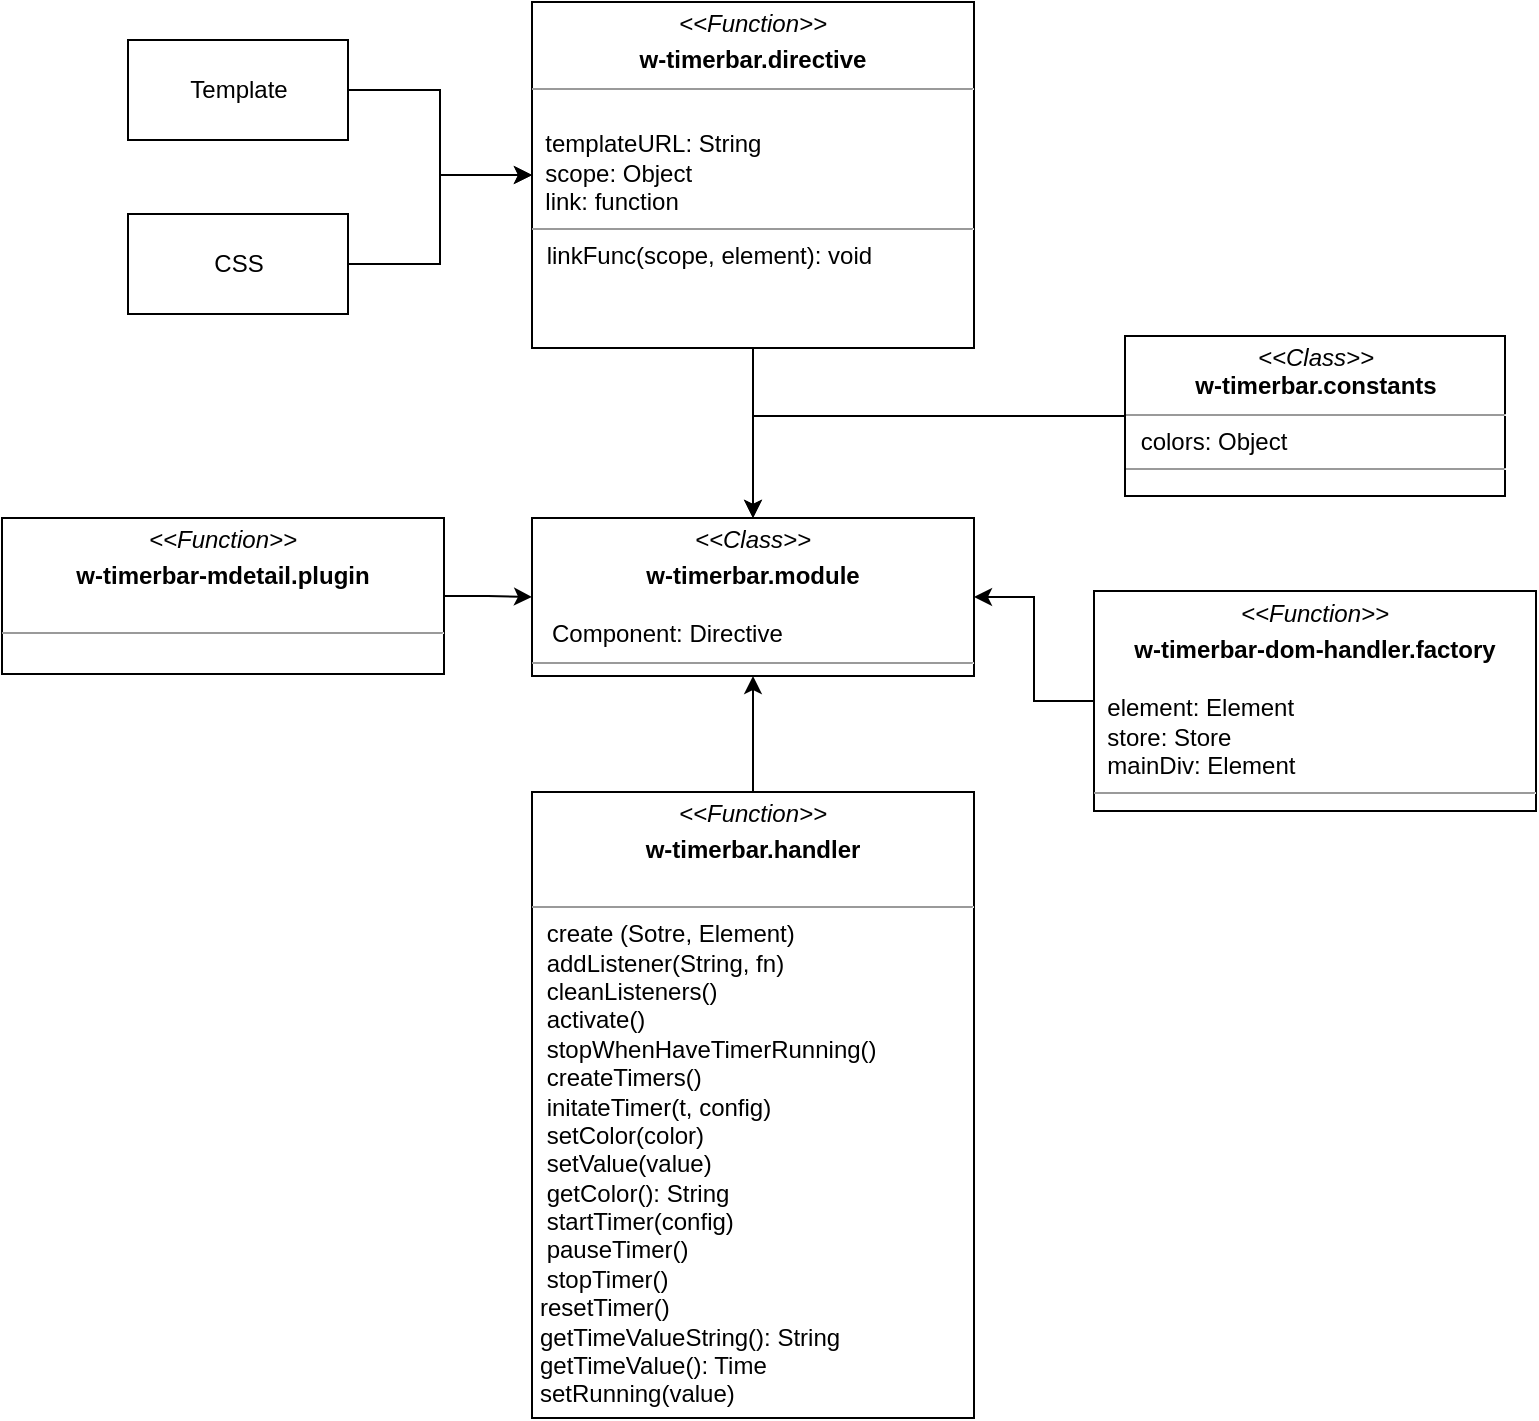 <mxfile version="14.9.3" type="github">
  <diagram id="C5RBs43oDa-KdzZeNtuy" name="Page-1">
    <mxGraphModel dx="1296" dy="722" grid="0" gridSize="10" guides="1" tooltips="1" connect="1" arrows="1" fold="1" page="1" pageScale="1" pageWidth="827" pageHeight="1169" math="0" shadow="0">
      <root>
        <mxCell id="WIyWlLk6GJQsqaUBKTNV-0" />
        <mxCell id="WIyWlLk6GJQsqaUBKTNV-1" parent="WIyWlLk6GJQsqaUBKTNV-0" />
        <mxCell id="ZbWfw0Dn5RI9QVH396Fn-28" style="edgeStyle=orthogonalEdgeStyle;rounded=0;orthogonalLoop=1;jettySize=auto;html=1;" edge="1" parent="WIyWlLk6GJQsqaUBKTNV-1" source="ZbWfw0Dn5RI9QVH396Fn-13" target="ZbWfw0Dn5RI9QVH396Fn-19">
          <mxGeometry relative="1" as="geometry" />
        </mxCell>
        <mxCell id="ZbWfw0Dn5RI9QVH396Fn-13" value="&lt;p style=&quot;margin: 0px ; margin-top: 4px ; text-align: center&quot;&gt;&lt;i&gt;&amp;lt;&amp;lt;Function&lt;/i&gt;&lt;i&gt;&amp;gt;&amp;gt;&lt;/i&gt;&lt;/p&gt;&lt;p style=&quot;margin: 0px ; margin-top: 4px ; text-align: center&quot;&gt;&lt;span style=&quot;font-weight: 700&quot;&gt;w-timerbar.directive&lt;/span&gt;&lt;br&gt;&lt;/p&gt;&lt;hr size=&quot;1&quot;&gt;&lt;p style=&quot;margin: 0px ; margin-left: 4px&quot;&gt;&lt;span style=&quot;color: rgba(0 , 0 , 0 , 0) ; font-family: monospace ; font-size: 0px&quot;&gt;%3CmxGraphModel%3E%3Croot%3E%3CmxCell%20id%3D%220%22%2F%3E%3CmxCell%20id%3D%221%22%20parent%3D%220%22%2F%3E%3CmxCell%20id%3D%222%22%20value%3D%22%2B%20templateURL%3A%20String%26%2310%3B%2B%20scope%3A%20Object%26%2310%3B%2B%20link%3A%20function%22%20style%3D%22text%3BstrokeColor%3Dnone%3BfillColor%3Dnone%3Balign%3Dleft%3BverticalAlign%3Dtop%3BspacingLeft%3D4%3BspacingRight%3D4%3Boverflow%3Dhidden%3Brotatable%3D0%3Bpoints%3D%5B%5B0%2C0.5%5D%2C%5B1%2C0.5%5D%5D%3BportConstraint%3Deastwest%3B%22%20vertex%3D%221%22%20parent%3D%221%22%3E%3CmxGeometry%20x%3D%22245%22%20y%3D%22260%22%20width%3D%22265%22%20height%3D%2250%22%20as%3D%22geometry%22%2F%3E%3C%2FmxCell%3E%3C%2Froot%3E%3C%2FmxGraphModel%3E&lt;/span&gt;&lt;/p&gt;&amp;nbsp; templateURL: String&lt;br style=&quot;padding: 0px ; margin: 0px&quot;&gt;&amp;nbsp; scope: Object&lt;br style=&quot;padding: 0px ; margin: 0px&quot;&gt;&amp;nbsp; link: function&lt;hr size=&quot;1&quot;&gt;&lt;p style=&quot;margin: 0px ; margin-left: 4px&quot;&gt;&amp;nbsp;linkFunc(scope, element): void&lt;/p&gt;&lt;div style=&quot;padding: 0px ; margin: 0px&quot;&gt;&lt;br style=&quot;padding: 0px ; margin: 0px&quot;&gt;&lt;/div&gt;" style="verticalAlign=top;align=left;overflow=fill;fontSize=12;fontFamily=Helvetica;html=1;" vertex="1" parent="WIyWlLk6GJQsqaUBKTNV-1">
          <mxGeometry x="301" y="190" width="221" height="173" as="geometry" />
        </mxCell>
        <mxCell id="ZbWfw0Dn5RI9QVH396Fn-16" style="edgeStyle=orthogonalEdgeStyle;rounded=0;orthogonalLoop=1;jettySize=auto;html=1;" edge="1" parent="WIyWlLk6GJQsqaUBKTNV-1" source="ZbWfw0Dn5RI9QVH396Fn-14" target="ZbWfw0Dn5RI9QVH396Fn-13">
          <mxGeometry relative="1" as="geometry" />
        </mxCell>
        <mxCell id="ZbWfw0Dn5RI9QVH396Fn-14" value="Template" style="html=1;" vertex="1" parent="WIyWlLk6GJQsqaUBKTNV-1">
          <mxGeometry x="99" y="209" width="110" height="50" as="geometry" />
        </mxCell>
        <mxCell id="ZbWfw0Dn5RI9QVH396Fn-17" style="edgeStyle=orthogonalEdgeStyle;rounded=0;orthogonalLoop=1;jettySize=auto;html=1;" edge="1" parent="WIyWlLk6GJQsqaUBKTNV-1" source="ZbWfw0Dn5RI9QVH396Fn-15" target="ZbWfw0Dn5RI9QVH396Fn-13">
          <mxGeometry relative="1" as="geometry" />
        </mxCell>
        <mxCell id="ZbWfw0Dn5RI9QVH396Fn-15" value="CSS" style="html=1;" vertex="1" parent="WIyWlLk6GJQsqaUBKTNV-1">
          <mxGeometry x="99" y="296" width="110" height="50" as="geometry" />
        </mxCell>
        <mxCell id="ZbWfw0Dn5RI9QVH396Fn-22" style="edgeStyle=orthogonalEdgeStyle;rounded=0;orthogonalLoop=1;jettySize=auto;html=1;" edge="1" parent="WIyWlLk6GJQsqaUBKTNV-1" source="ZbWfw0Dn5RI9QVH396Fn-18" target="ZbWfw0Dn5RI9QVH396Fn-19">
          <mxGeometry relative="1" as="geometry" />
        </mxCell>
        <mxCell id="ZbWfw0Dn5RI9QVH396Fn-18" value="&lt;p style=&quot;margin: 0px ; margin-top: 4px ; text-align: center&quot;&gt;&lt;i&gt;&amp;lt;&amp;lt;Class&amp;gt;&amp;gt;&lt;/i&gt;&lt;br&gt;&lt;b&gt;w-timerbar.constants&lt;/b&gt;&lt;br&gt;&lt;/p&gt;&lt;hr size=&quot;1&quot;&gt;&lt;p style=&quot;margin: 0px ; margin-left: 4px&quot;&gt;&amp;nbsp;colors: Object&lt;/p&gt;&lt;hr size=&quot;1&quot;&gt;&lt;p style=&quot;margin: 0px ; margin-left: 4px&quot;&gt;&lt;br&gt;&lt;/p&gt;" style="verticalAlign=top;align=left;overflow=fill;fontSize=12;fontFamily=Helvetica;html=1;" vertex="1" parent="WIyWlLk6GJQsqaUBKTNV-1">
          <mxGeometry x="597.5" y="357" width="190" height="80" as="geometry" />
        </mxCell>
        <mxCell id="ZbWfw0Dn5RI9QVH396Fn-19" value="&lt;p style=&quot;margin: 0px ; margin-top: 4px ; text-align: center&quot;&gt;&lt;i&gt;&amp;lt;&amp;lt;Class&lt;/i&gt;&lt;i&gt;&amp;gt;&amp;gt;&lt;/i&gt;&lt;/p&gt;&lt;p style=&quot;margin: 0px ; margin-top: 4px ; text-align: center&quot;&gt;&lt;/p&gt;&lt;div style=&quot;text-align: center&quot;&gt;&lt;span&gt;&lt;b&gt;w-timerbar.module&lt;/b&gt;&lt;/span&gt;&lt;/div&gt;&lt;p style=&quot;margin: 0px ; margin-left: 4px&quot;&gt;&lt;span style=&quot;color: rgba(0 , 0 , 0 , 0) ; font-family: monospace ; font-size: 0px&quot;&gt;%3CmxGraphModel%3E%3Croot%3E%3CmxCell%20id%3D%220%22%2F%3E%3CmxCell%20id%3D%221%22%20parent%3D%220%22%2F%3E%3CmxCell%20id%3D%222%22%20value%3D%22%2B%20templateURL%3A%20String%26%2310%3B%2B%20scope%3A%20Object%26%2310%3B%2B%20link%3A%20function%22%20style%3D%22text%3BstrokeColor%3Dnone%3BfillColor%3Dnone%3Balign%3Dleft%3BverticalAlign%3Dtop%3BspacingLeft%3D4%3BspacingRight%3D4%3Boverflow%3Dhidden%3Brotatable%3D0%3Bpoints%3D%5B%5B0%2C0.5%5D%2C%5B1%2C0.5%5D%5D%3BportConstraint%3Deastwest%3B%22%20vertex%3D%221%22%20parent%3D%221%22%3E%3CmxGeometry%20x%3D%22245%22%20y%3D%22260%22%20width%3D%22265%22%20height%3D%2250%22%20as%3D%22geometry%22%2F%3E%3C%2FmxCell%3E%3C%2Froot%3E%3C%2FmxGraphModel%3E&lt;/span&gt;&lt;/p&gt;&amp;nbsp; &amp;nbsp;Component: Directive&lt;br&gt;&lt;hr size=&quot;1&quot;&gt;&lt;p style=&quot;margin: 0px ; margin-left: 4px&quot;&gt;&amp;nbsp;&lt;/p&gt;" style="verticalAlign=top;align=left;overflow=fill;fontSize=12;fontFamily=Helvetica;html=1;" vertex="1" parent="WIyWlLk6GJQsqaUBKTNV-1">
          <mxGeometry x="301" y="448" width="221" height="79" as="geometry" />
        </mxCell>
        <mxCell id="ZbWfw0Dn5RI9QVH396Fn-21" style="edgeStyle=orthogonalEdgeStyle;rounded=0;orthogonalLoop=1;jettySize=auto;html=1;" edge="1" parent="WIyWlLk6GJQsqaUBKTNV-1" source="ZbWfw0Dn5RI9QVH396Fn-20" target="ZbWfw0Dn5RI9QVH396Fn-19">
          <mxGeometry relative="1" as="geometry" />
        </mxCell>
        <mxCell id="ZbWfw0Dn5RI9QVH396Fn-20" value="&lt;p style=&quot;margin: 0px ; margin-top: 4px ; text-align: center&quot;&gt;&lt;i&gt;&amp;lt;&amp;lt;Function&lt;/i&gt;&lt;i&gt;&amp;gt;&amp;gt;&lt;/i&gt;&lt;/p&gt;&lt;p style=&quot;margin: 0px ; margin-top: 4px ; text-align: center&quot;&gt;&lt;/p&gt;&lt;div style=&quot;text-align: center&quot;&gt;&lt;span&gt;&lt;b&gt;w-timerbar-dom-handler.factory&lt;/b&gt;&lt;/span&gt;&lt;/div&gt;&lt;p style=&quot;margin: 0px ; margin-left: 4px&quot;&gt;&lt;span style=&quot;color: rgba(0 , 0 , 0 , 0) ; font-family: monospace ; font-size: 0px&quot;&gt;%3CmxGraphModel%3E%3Croot%3E%3CmxCell%20id%3D%220%22%2F%3E%3CmxCell%20id%3D%221%22%20parent%3D%220%22%2F%3E%3CmxCell%20id%3D%222%22%20value%3D%22%2B%20templateURL%3A%20String%26%2310%3B%2B%20scope%3A%20Object%26%2310%3B%2B%20link%3A%20function%22%20style%3D%22text%3BstrokeColor%3Dnone%3BfillColor%3Dnone%3Balign%3Dleft%3BverticalAlign%3Dtop%3BspacingLeft%3D4%3BspacingRight%3D4%3Boverflow%3Dhidden%3Brotatable%3D0%3Bpoints%3D%5B%5B0%2C0.5%5D%2C%5B1%2C0.5%5D%5D%3BportConstraint%3Deastwest%3B%22%20vertex%3D%221%22%20parent%3D%221%22%3E%3CmxGeometry%20x%3D%22245%22%20y%3D%22260%22%20width%3D%22265%22%20height%3D%2250%22%20as%3D%22geometry%22%2F%3E%3C%2FmxCell%3E%3C%2Froot%3E%3C%2FmxGraphModel%3E&lt;/span&gt;&lt;/p&gt;&amp;nbsp; element: Element&lt;br style=&quot;padding: 0px ; margin: 0px&quot;&gt;&amp;nbsp; store: Store&lt;br style=&quot;padding: 0px ; margin: 0px&quot;&gt;&amp;nbsp; mainDiv: Element&lt;hr size=&quot;1&quot;&gt;&lt;p style=&quot;margin: 0px ; margin-left: 4px&quot;&gt;&lt;br&gt;&lt;/p&gt;&lt;div style=&quot;padding: 0px ; margin: 0px&quot;&gt;&lt;br style=&quot;padding: 0px ; margin: 0px&quot;&gt;&lt;/div&gt;" style="verticalAlign=top;align=left;overflow=fill;fontSize=12;fontFamily=Helvetica;html=1;" vertex="1" parent="WIyWlLk6GJQsqaUBKTNV-1">
          <mxGeometry x="582" y="484.5" width="221" height="110" as="geometry" />
        </mxCell>
        <mxCell id="ZbWfw0Dn5RI9QVH396Fn-25" style="edgeStyle=orthogonalEdgeStyle;rounded=0;orthogonalLoop=1;jettySize=auto;html=1;entryX=0;entryY=0.5;entryDx=0;entryDy=0;" edge="1" parent="WIyWlLk6GJQsqaUBKTNV-1" source="ZbWfw0Dn5RI9QVH396Fn-23" target="ZbWfw0Dn5RI9QVH396Fn-19">
          <mxGeometry relative="1" as="geometry" />
        </mxCell>
        <mxCell id="ZbWfw0Dn5RI9QVH396Fn-23" value="&lt;p style=&quot;margin: 0px ; margin-top: 4px ; text-align: center&quot;&gt;&lt;i&gt;&amp;lt;&amp;lt;Function&lt;/i&gt;&lt;i&gt;&amp;gt;&amp;gt;&lt;/i&gt;&lt;/p&gt;&lt;p style=&quot;margin: 0px ; margin-top: 4px ; text-align: center&quot;&gt;&lt;/p&gt;&lt;div style=&quot;text-align: center&quot;&gt;&lt;span&gt;&lt;b&gt;w-timerbar-mdetail.plugin&lt;/b&gt;&lt;/span&gt;&lt;span style=&quot;color: rgba(0 , 0 , 0 , 0) ; font-family: monospace ; font-size: 0px ; text-align: left&quot;&gt;%3CmxGraphModel%3E%3Croot%3E%3CmxCell%20id%3D%220%22%2F%3E%3CmxCell%20id%3D%221%22%20parent%3D%220%22%2F%3E%3CmxCell%20id%3D%222%22%20value%3D%22%2B%20templateURL%3A%20String%26%2310%3B%2B%20scope%3A%20Object%26%2310%3B%2B%20link%3A%20function%22%20style%3D%22text%3BstrokeColor%3Dnone%3BfillColor%3Dnone%3Balign%3Dleft%3BverticalAlign%3Dtop%3BspacingLeft%3D4%3BspacingRight%3D4%3Boverflow%3Dhidden%3Brotatable%3D0%3Bpoints%3D%5B%5B0%2C0.5%5D%2C%5B1%2C0.5%5D%5D%3BportConstraint%3Deastwest%3B%22%20vertex%3D%221%22%20parent%3D%221%22%3E%3CmxGeometry%20x%3D%22245%22%20y%3D%22260%22%20width%3D%22265%22%20height%3D%2250%22%20as%3D%22geometry%22%2F%3E%3C%2FmxCell%3E%3C%2Froot%3E%3C%2FmxGraphModel%3E&lt;/span&gt;&lt;/div&gt;&amp;nbsp;&lt;hr size=&quot;1&quot;&gt;&lt;p style=&quot;margin: 0px ; margin-left: 4px&quot;&gt;&lt;br&gt;&lt;/p&gt;&lt;div style=&quot;padding: 0px ; margin: 0px&quot;&gt;&lt;br style=&quot;padding: 0px ; margin: 0px&quot;&gt;&lt;/div&gt;" style="verticalAlign=top;align=left;overflow=fill;fontSize=12;fontFamily=Helvetica;html=1;" vertex="1" parent="WIyWlLk6GJQsqaUBKTNV-1">
          <mxGeometry x="36" y="448" width="221" height="78" as="geometry" />
        </mxCell>
        <mxCell id="ZbWfw0Dn5RI9QVH396Fn-27" style="edgeStyle=orthogonalEdgeStyle;rounded=0;orthogonalLoop=1;jettySize=auto;html=1;entryX=0.5;entryY=1;entryDx=0;entryDy=0;" edge="1" parent="WIyWlLk6GJQsqaUBKTNV-1" source="ZbWfw0Dn5RI9QVH396Fn-26" target="ZbWfw0Dn5RI9QVH396Fn-19">
          <mxGeometry relative="1" as="geometry" />
        </mxCell>
        <mxCell id="ZbWfw0Dn5RI9QVH396Fn-26" value="&lt;p style=&quot;margin: 0px ; margin-top: 4px ; text-align: center&quot;&gt;&lt;i&gt;&amp;lt;&amp;lt;Function&lt;/i&gt;&lt;i&gt;&amp;gt;&amp;gt;&lt;/i&gt;&lt;/p&gt;&lt;p style=&quot;margin: 0px ; margin-top: 4px ; text-align: center&quot;&gt;&lt;/p&gt;&lt;div style=&quot;text-align: center&quot;&gt;&lt;span&gt;&lt;b&gt;w-timerbar.handler&lt;/b&gt;&lt;/span&gt;&lt;/div&gt;&lt;div style=&quot;text-align: center&quot;&gt;&lt;span style=&quot;color: rgba(0 , 0 , 0 , 0) ; font-family: monospace ; font-size: 0px ; text-align: left&quot;&gt;%3CmxGraphModel%3E%3Croot%3E%3CmxCell%20id%3D%220%22%2F%3E%3CmxCell%20id%3D%221%22%20parent%3D%220%22%2F%3E%3CmxCell%20id%3D%222%22%20value%3D%22%2B%20templateURL%3A%20String%26%2310%3B%2B%20scope%3A%20Object%26%2310%3B%2B%20link%3A%20function%22%20style%3D%22text%3BstrokeColor%3Dnone%3BfillColor%3Dnone%3Balign%3Dleft%3BverticalAlign%3Dtop%3BspacingLeft%3D4%3BspacingRight%3D4%3Boverflow%3Dhidden%3Brotatable%3D0%3Bpoints%3D%5B%5B0%2C0.5%5D%2C%5B1%2C0.5%5D%5D%3BportConstraint%3Deastwest%3B%22%20vertex%3D%221%22%20parent%3D%221%22%3E%3CmxGeometry%20x%3D%22245%22%20y%3D%22260%22%20width%3D%22265%22%20height%3D%2250%22%20as%3D%22geometry%22%2F%3E%3C%2FmxCell%3E%3C%2Froot%3E%3C%2FmxGraphModel%3E&lt;/span&gt;&lt;br&gt;&lt;/div&gt;&lt;hr size=&quot;1&quot;&gt;&lt;p style=&quot;margin: 0px ; margin-left: 4px&quot;&gt;&amp;nbsp;create (Sotre, Element)&lt;/p&gt;&lt;p style=&quot;margin: 0px ; margin-left: 4px&quot;&gt;&amp;nbsp;addListener(String, fn)&lt;/p&gt;&lt;p style=&quot;margin: 0px ; margin-left: 4px&quot;&gt;&amp;nbsp;cleanListeners()&lt;/p&gt;&lt;p style=&quot;margin: 0px ; margin-left: 4px&quot;&gt;&amp;nbsp;activate()&lt;/p&gt;&lt;p style=&quot;margin: 0px ; margin-left: 4px&quot;&gt;&amp;nbsp;stopWhenHaveTimerRunning()&lt;/p&gt;&lt;p style=&quot;margin: 0px ; margin-left: 4px&quot;&gt;&amp;nbsp;createTimers()&lt;/p&gt;&lt;p style=&quot;margin: 0px ; margin-left: 4px&quot;&gt;&amp;nbsp;initateTimer(t, config)&lt;/p&gt;&lt;p style=&quot;margin: 0px ; margin-left: 4px&quot;&gt;&amp;nbsp;setColor(color)&lt;/p&gt;&lt;p style=&quot;margin: 0px ; margin-left: 4px&quot;&gt;&amp;nbsp;setValue(value)&lt;/p&gt;&lt;p style=&quot;margin: 0px ; margin-left: 4px&quot;&gt;&amp;nbsp;getColor(): String&lt;/p&gt;&lt;p style=&quot;margin: 0px ; margin-left: 4px&quot;&gt;&amp;nbsp;startTimer(config)&lt;/p&gt;&lt;p style=&quot;margin: 0px ; margin-left: 4px&quot;&gt;&amp;nbsp;pauseTimer()&lt;/p&gt;&lt;p style=&quot;margin: 0px ; margin-left: 4px&quot;&gt;&amp;nbsp;stopTimer()&lt;/p&gt;&lt;p style=&quot;margin: 0px ; margin-left: 4px&quot;&gt;resetTimer()&lt;/p&gt;&lt;p style=&quot;margin: 0px ; margin-left: 4px&quot;&gt;getTimeValueString(): String&lt;/p&gt;&lt;p style=&quot;margin: 0px ; margin-left: 4px&quot;&gt;getTimeValue(): Time&lt;/p&gt;&lt;p style=&quot;margin: 0px ; margin-left: 4px&quot;&gt;setRunning(value)&lt;/p&gt;" style="verticalAlign=top;align=left;overflow=fill;fontSize=12;fontFamily=Helvetica;html=1;" vertex="1" parent="WIyWlLk6GJQsqaUBKTNV-1">
          <mxGeometry x="301" y="585" width="221" height="313" as="geometry" />
        </mxCell>
      </root>
    </mxGraphModel>
  </diagram>
</mxfile>
